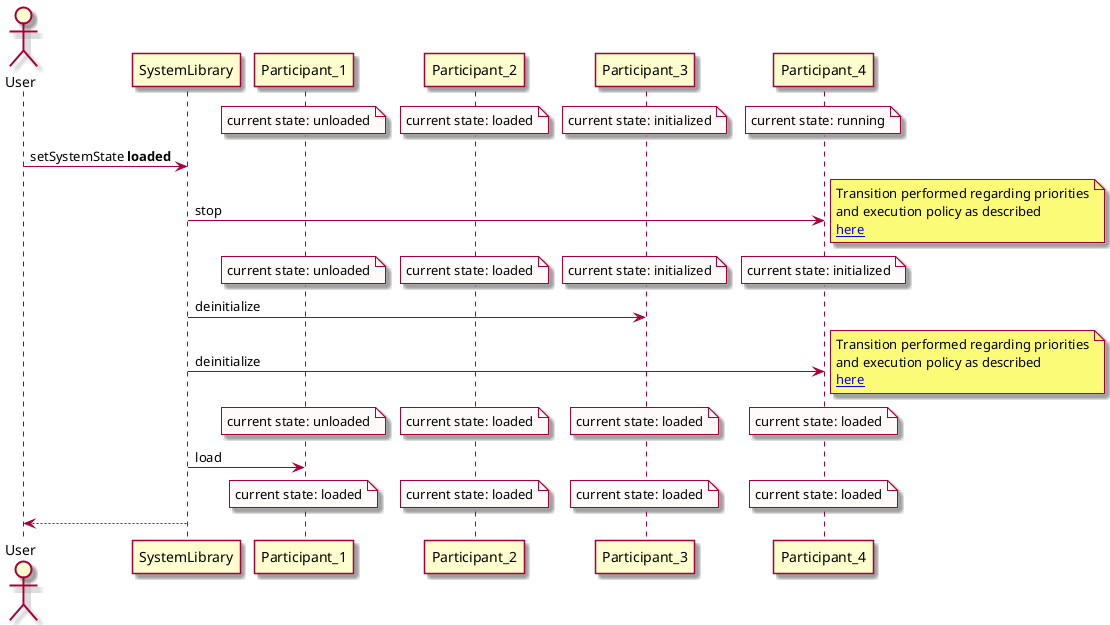 @startuml 
skin rose

actor User
participant SystemLibrary
participant Participant_1 
participant Participant_2
participant Participant_3
participant Participant_4

note over Participant_1 #snow : current state: unloaded
/ note over Participant_2 #snow: current state: loaded 
/ note over Participant_3 #snow: current state: initialized
/ note over Participant_4 #snow: current state: running

User->SystemLibrary : setSystemState **loaded**


SystemLibrary -> Participant_4: stop
note right
Transition performed regarding priorities
and execution policy as described 
[[single_transition_example.svg here]]
end note

note over Participant_1 #snow : current state: unloaded
/ note over Participant_2 #snow: current state: loaded 
/ note over Participant_3 #snow: current state: initialized
/ note over Participant_4 #snow: current state: initialized

SystemLibrary -> Participant_3: deinitialize
SystemLibrary -> Participant_4: deinitialize
note right
Transition performed regarding priorities
and execution policy as described
[[single_transition_example.svg here]]
end note

note over Participant_1 #snow : current state: unloaded
/ note over Participant_2 #snow: current state: loaded 
/ note over Participant_3 #snow: current state: loaded
/ note over Participant_4 #snow: current state: loaded


SystemLibrary -> Participant_1: load

note over Participant_1 #snow : current state: loaded
/ note over Participant_2 #snow: current state: loaded
/ note over Participant_3 #snow: current state: loaded
/ note over Participant_4 #snow: current state: loaded


User<--SystemLibrary :

@enduml